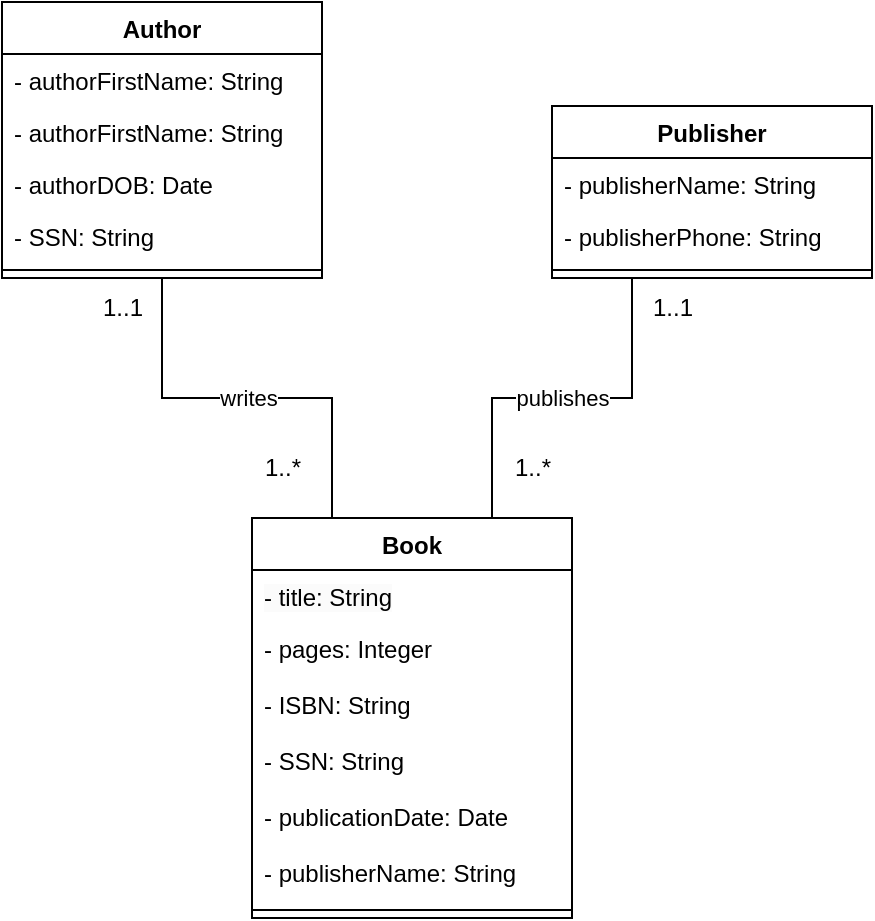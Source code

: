 <mxfile version="26.0.10">
  <diagram name="Page-1" id="m_KI-P16sE9oq2xacvG-">
    <mxGraphModel dx="1129" dy="714" grid="1" gridSize="10" guides="1" tooltips="1" connect="1" arrows="1" fold="1" page="1" pageScale="1" pageWidth="850" pageHeight="1100" math="0" shadow="0">
      <root>
        <mxCell id="0" />
        <mxCell id="1" parent="0" />
        <mxCell id="g1K51iO03BFvibeARx5y-1" value="Book&lt;div&gt;&lt;br&gt;&lt;/div&gt;" style="swimlane;fontStyle=1;align=center;verticalAlign=top;childLayout=stackLayout;horizontal=1;startSize=26;horizontalStack=0;resizeParent=1;resizeParentMax=0;resizeLast=0;collapsible=1;marginBottom=0;whiteSpace=wrap;html=1;" parent="1" vertex="1">
          <mxGeometry x="350" y="396" width="160" height="200" as="geometry" />
        </mxCell>
        <mxCell id="g1K51iO03BFvibeARx5y-2" value="&lt;meta charset=&quot;utf-8&quot;&gt;&lt;span style=&quot;color: rgb(0, 0, 0); font-family: Helvetica; font-size: 12px; font-style: normal; font-variant-ligatures: normal; font-variant-caps: normal; font-weight: 400; letter-spacing: normal; orphans: 2; text-align: left; text-indent: 0px; text-transform: none; widows: 2; word-spacing: 0px; -webkit-text-stroke-width: 0px; white-space: normal; background-color: rgb(251, 251, 251); text-decoration-thickness: initial; text-decoration-style: initial; text-decoration-color: initial; display: inline !important; float: none;&quot;&gt;- title: String&lt;/span&gt;" style="text;strokeColor=none;fillColor=none;align=left;verticalAlign=top;spacingLeft=4;spacingRight=4;overflow=hidden;rotatable=0;points=[[0,0.5],[1,0.5]];portConstraint=eastwest;whiteSpace=wrap;html=1;" parent="g1K51iO03BFvibeARx5y-1" vertex="1">
          <mxGeometry y="26" width="160" height="26" as="geometry" />
        </mxCell>
        <mxCell id="g1K51iO03BFvibeARx5y-27" value="- pages: Integer" style="text;strokeColor=none;fillColor=none;align=left;verticalAlign=top;spacingLeft=4;spacingRight=4;overflow=hidden;rotatable=0;points=[[0,0.5],[1,0.5]];portConstraint=eastwest;whiteSpace=wrap;html=1;" parent="g1K51iO03BFvibeARx5y-1" vertex="1">
          <mxGeometry y="52" width="160" height="28" as="geometry" />
        </mxCell>
        <mxCell id="g1K51iO03BFvibeARx5y-28" value="- ISBN: String" style="text;strokeColor=none;fillColor=none;align=left;verticalAlign=top;spacingLeft=4;spacingRight=4;overflow=hidden;rotatable=0;points=[[0,0.5],[1,0.5]];portConstraint=eastwest;whiteSpace=wrap;html=1;" parent="g1K51iO03BFvibeARx5y-1" vertex="1">
          <mxGeometry y="80" width="160" height="28" as="geometry" />
        </mxCell>
        <mxCell id="g1K51iO03BFvibeARx5y-35" value="- SSN: String" style="text;strokeColor=none;fillColor=none;align=left;verticalAlign=top;spacingLeft=4;spacingRight=4;overflow=hidden;rotatable=0;points=[[0,0.5],[1,0.5]];portConstraint=eastwest;whiteSpace=wrap;html=1;" parent="g1K51iO03BFvibeARx5y-1" vertex="1">
          <mxGeometry y="108" width="160" height="28" as="geometry" />
        </mxCell>
        <mxCell id="g1K51iO03BFvibeARx5y-34" value="- publicationDate: Date" style="text;strokeColor=none;fillColor=none;align=left;verticalAlign=top;spacingLeft=4;spacingRight=4;overflow=hidden;rotatable=0;points=[[0,0.5],[1,0.5]];portConstraint=eastwest;whiteSpace=wrap;html=1;" parent="g1K51iO03BFvibeARx5y-1" vertex="1">
          <mxGeometry y="136" width="160" height="28" as="geometry" />
        </mxCell>
        <mxCell id="g1K51iO03BFvibeARx5y-41" value="- publisherName: String" style="text;strokeColor=none;fillColor=none;align=left;verticalAlign=top;spacingLeft=4;spacingRight=4;overflow=hidden;rotatable=0;points=[[0,0.5],[1,0.5]];portConstraint=eastwest;whiteSpace=wrap;html=1;" parent="g1K51iO03BFvibeARx5y-1" vertex="1">
          <mxGeometry y="164" width="160" height="28" as="geometry" />
        </mxCell>
        <mxCell id="g1K51iO03BFvibeARx5y-3" value="" style="line;strokeWidth=1;fillColor=none;align=left;verticalAlign=middle;spacingTop=-1;spacingLeft=3;spacingRight=3;rotatable=0;labelPosition=right;points=[];portConstraint=eastwest;strokeColor=inherit;" parent="g1K51iO03BFvibeARx5y-1" vertex="1">
          <mxGeometry y="192" width="160" height="8" as="geometry" />
        </mxCell>
        <mxCell id="g1K51iO03BFvibeARx5y-29" value="Publisher" style="swimlane;fontStyle=1;align=center;verticalAlign=top;childLayout=stackLayout;horizontal=1;startSize=26;horizontalStack=0;resizeParent=1;resizeParentMax=0;resizeLast=0;collapsible=1;marginBottom=0;whiteSpace=wrap;html=1;" parent="1" vertex="1">
          <mxGeometry x="500" y="190" width="160" height="86" as="geometry" />
        </mxCell>
        <mxCell id="g1K51iO03BFvibeARx5y-30" value="- publisherName: String" style="text;strokeColor=none;fillColor=none;align=left;verticalAlign=top;spacingLeft=4;spacingRight=4;overflow=hidden;rotatable=0;points=[[0,0.5],[1,0.5]];portConstraint=eastwest;whiteSpace=wrap;html=1;" parent="g1K51iO03BFvibeARx5y-29" vertex="1">
          <mxGeometry y="26" width="160" height="26" as="geometry" />
        </mxCell>
        <mxCell id="g1K51iO03BFvibeARx5y-33" value="- publisherPhone: String" style="text;strokeColor=none;fillColor=none;align=left;verticalAlign=top;spacingLeft=4;spacingRight=4;overflow=hidden;rotatable=0;points=[[0,0.5],[1,0.5]];portConstraint=eastwest;whiteSpace=wrap;html=1;" parent="g1K51iO03BFvibeARx5y-29" vertex="1">
          <mxGeometry y="52" width="160" height="26" as="geometry" />
        </mxCell>
        <mxCell id="g1K51iO03BFvibeARx5y-31" value="" style="line;strokeWidth=1;fillColor=none;align=left;verticalAlign=middle;spacingTop=-1;spacingLeft=3;spacingRight=3;rotatable=0;labelPosition=right;points=[];portConstraint=eastwest;strokeColor=inherit;" parent="g1K51iO03BFvibeARx5y-29" vertex="1">
          <mxGeometry y="78" width="160" height="8" as="geometry" />
        </mxCell>
        <mxCell id="g1K51iO03BFvibeARx5y-47" value="publishes" style="edgeStyle=orthogonalEdgeStyle;rounded=0;orthogonalLoop=1;jettySize=auto;html=1;exitX=0.25;exitY=1;exitDx=0;exitDy=0;entryX=0.75;entryY=0;entryDx=0;entryDy=0;endArrow=none;startFill=0;" parent="1" source="g1K51iO03BFvibeARx5y-29" target="g1K51iO03BFvibeARx5y-1" edge="1">
          <mxGeometry relative="1" as="geometry">
            <mxPoint x="584.88" y="397.8" as="targetPoint" />
          </mxGeometry>
        </mxCell>
        <mxCell id="g1K51iO03BFvibeARx5y-57" value="1..1" style="text;html=1;align=center;verticalAlign=middle;resizable=0;points=[];autosize=1;strokeColor=none;fillColor=none;" parent="1" vertex="1">
          <mxGeometry x="540" y="276" width="40" height="30" as="geometry" />
        </mxCell>
        <mxCell id="g1K51iO03BFvibeARx5y-58" value="1..*" style="text;html=1;align=center;verticalAlign=middle;resizable=0;points=[];autosize=1;strokeColor=none;fillColor=none;" parent="1" vertex="1">
          <mxGeometry x="470" y="356" width="40" height="30" as="geometry" />
        </mxCell>
        <mxCell id="FTRLFY47_Rse2HEd2fM7-8" value="writes" style="edgeStyle=orthogonalEdgeStyle;rounded=0;orthogonalLoop=1;jettySize=auto;html=1;exitX=0.5;exitY=1;exitDx=0;exitDy=0;entryX=0.25;entryY=0;entryDx=0;entryDy=0;endArrow=none;startFill=0;" parent="1" source="FTRLFY47_Rse2HEd2fM7-2" target="g1K51iO03BFvibeARx5y-1" edge="1">
          <mxGeometry relative="1" as="geometry" />
        </mxCell>
        <mxCell id="FTRLFY47_Rse2HEd2fM7-2" value="Author" style="swimlane;fontStyle=1;align=center;verticalAlign=top;childLayout=stackLayout;horizontal=1;startSize=26;horizontalStack=0;resizeParent=1;resizeParentMax=0;resizeLast=0;collapsible=1;marginBottom=0;whiteSpace=wrap;html=1;" parent="1" vertex="1">
          <mxGeometry x="225" y="138" width="160" height="138" as="geometry" />
        </mxCell>
        <mxCell id="FTRLFY47_Rse2HEd2fM7-3" value="- authorFirstName: String" style="text;strokeColor=none;fillColor=none;align=left;verticalAlign=top;spacingLeft=4;spacingRight=4;overflow=hidden;rotatable=0;points=[[0,0.5],[1,0.5]];portConstraint=eastwest;whiteSpace=wrap;html=1;" parent="FTRLFY47_Rse2HEd2fM7-2" vertex="1">
          <mxGeometry y="26" width="160" height="26" as="geometry" />
        </mxCell>
        <mxCell id="TYnLfhBSkYaW6tnvwh1_-2" value="- authorFirstName: String" style="text;strokeColor=none;fillColor=none;align=left;verticalAlign=top;spacingLeft=4;spacingRight=4;overflow=hidden;rotatable=0;points=[[0,0.5],[1,0.5]];portConstraint=eastwest;whiteSpace=wrap;html=1;" vertex="1" parent="FTRLFY47_Rse2HEd2fM7-2">
          <mxGeometry y="52" width="160" height="26" as="geometry" />
        </mxCell>
        <mxCell id="TYnLfhBSkYaW6tnvwh1_-1" value="- authorDOB: Date" style="text;strokeColor=none;fillColor=none;align=left;verticalAlign=top;spacingLeft=4;spacingRight=4;overflow=hidden;rotatable=0;points=[[0,0.5],[1,0.5]];portConstraint=eastwest;whiteSpace=wrap;html=1;" vertex="1" parent="FTRLFY47_Rse2HEd2fM7-2">
          <mxGeometry y="78" width="160" height="26" as="geometry" />
        </mxCell>
        <mxCell id="TYnLfhBSkYaW6tnvwh1_-3" value="- SSN: String" style="text;strokeColor=none;fillColor=none;align=left;verticalAlign=top;spacingLeft=4;spacingRight=4;overflow=hidden;rotatable=0;points=[[0,0.5],[1,0.5]];portConstraint=eastwest;whiteSpace=wrap;html=1;" vertex="1" parent="FTRLFY47_Rse2HEd2fM7-2">
          <mxGeometry y="104" width="160" height="26" as="geometry" />
        </mxCell>
        <mxCell id="FTRLFY47_Rse2HEd2fM7-5" value="" style="line;strokeWidth=1;fillColor=none;align=left;verticalAlign=middle;spacingTop=-1;spacingLeft=3;spacingRight=3;rotatable=0;labelPosition=right;points=[];portConstraint=eastwest;strokeColor=inherit;" parent="FTRLFY47_Rse2HEd2fM7-2" vertex="1">
          <mxGeometry y="130" width="160" height="8" as="geometry" />
        </mxCell>
        <mxCell id="FTRLFY47_Rse2HEd2fM7-6" value="1..*" style="text;html=1;align=center;verticalAlign=middle;resizable=0;points=[];autosize=1;strokeColor=none;fillColor=none;" parent="1" vertex="1">
          <mxGeometry x="345" y="356" width="40" height="30" as="geometry" />
        </mxCell>
        <mxCell id="FTRLFY47_Rse2HEd2fM7-9" value="1..1" style="text;html=1;align=center;verticalAlign=middle;resizable=0;points=[];autosize=1;strokeColor=none;fillColor=none;" parent="1" vertex="1">
          <mxGeometry x="265" y="276" width="40" height="30" as="geometry" />
        </mxCell>
      </root>
    </mxGraphModel>
  </diagram>
</mxfile>
